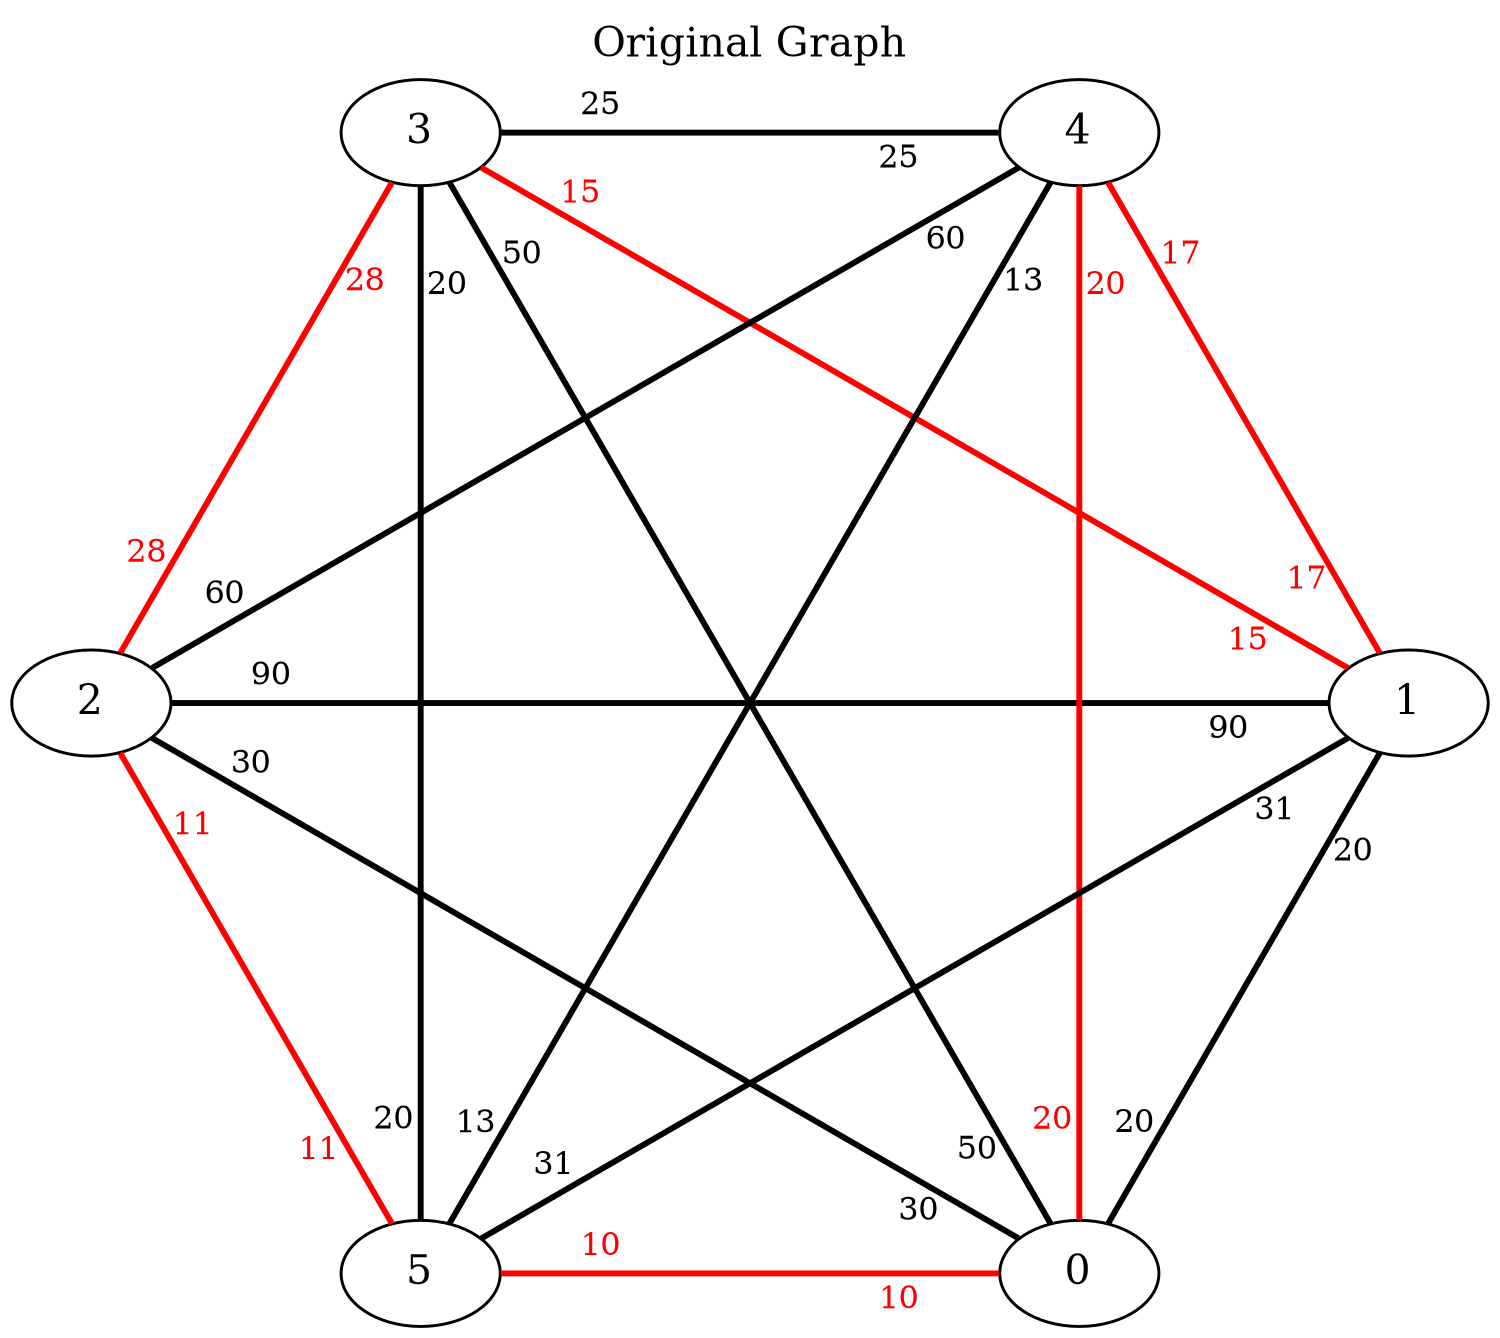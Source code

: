 graph G {
label="Original Graph";
labeljust=c;
labelloc=t;
layout=circo;
mindist=2.5;
size="10, 10!";
0;
1;
2;
3;
4;
5;
1--0  [color=black, dir=none, fontcolor=black, fontsize=11, headlabel=20, labelangle=15, labeldistance=3.5, margin=0.5, penwidth=2, style="", taillabel=20];
2--0  [color=black, dir=none, fontcolor=black, fontsize=11, headlabel=30, labelangle=15, labeldistance=3.5, margin=0.5, penwidth=2, style="", taillabel=30];
3--0  [color=black, dir=none, fontcolor=black, fontsize=11, headlabel=50, labelangle=15, labeldistance=3.5, margin=0.5, penwidth=2, style="", taillabel=50];
4--0  [color=red, dir=none, fontcolor=red, fontsize=11, headlabel=20, labelangle=15, labeldistance=3.5, margin=0.5, penwidth=2, style="", taillabel=20];
5--0  [color=red, dir=none, fontcolor=red, fontsize=11, headlabel=10, labelangle=15, labeldistance=3.5, margin=0.5, penwidth=2, style="", taillabel=10];
2--1  [color=black, dir=none, fontcolor=black, fontsize=11, headlabel=90, labelangle=15, labeldistance=3.5, margin=0.5, penwidth=2, style="", taillabel=90];
3--1  [color=red, dir=none, fontcolor=red, fontsize=11, headlabel=15, labelangle=15, labeldistance=3.5, margin=0.5, penwidth=2, style="", taillabel=15];
4--1  [color=red, dir=none, fontcolor=red, fontsize=11, headlabel=17, labelangle=15, labeldistance=3.5, margin=0.5, penwidth=2, style="", taillabel=17];
5--1  [color=black, dir=none, fontcolor=black, fontsize=11, headlabel=31, labelangle=15, labeldistance=3.5, margin=0.5, penwidth=2, style="", taillabel=31];
3--2  [color=red, dir=none, fontcolor=red, fontsize=11, headlabel=28, labelangle=15, labeldistance=3.5, margin=0.5, penwidth=2, style="", taillabel=28];
4--2  [color=black, dir=none, fontcolor=black, fontsize=11, headlabel=60, labelangle=15, labeldistance=3.5, margin=0.5, penwidth=2, style="", taillabel=60];
5--2  [color=red, dir=none, fontcolor=red, fontsize=11, headlabel=11, labelangle=15, labeldistance=3.5, margin=0.5, penwidth=2, style="", taillabel=11];
4--3  [color=black, dir=none, fontcolor=black, fontsize=11, headlabel=25, labelangle=15, labeldistance=3.5, margin=0.5, penwidth=2, style="", taillabel=25];
5--3  [color=black, dir=none, fontcolor=black, fontsize=11, headlabel=20, labelangle=15, labeldistance=3.5, margin=0.5, penwidth=2, style="", taillabel=20];
5--4  [color=black, dir=none, fontcolor=black, fontsize=11, headlabel=13, labelangle=15, labeldistance=3.5, margin=0.5, penwidth=2, style="", taillabel=13];
}
